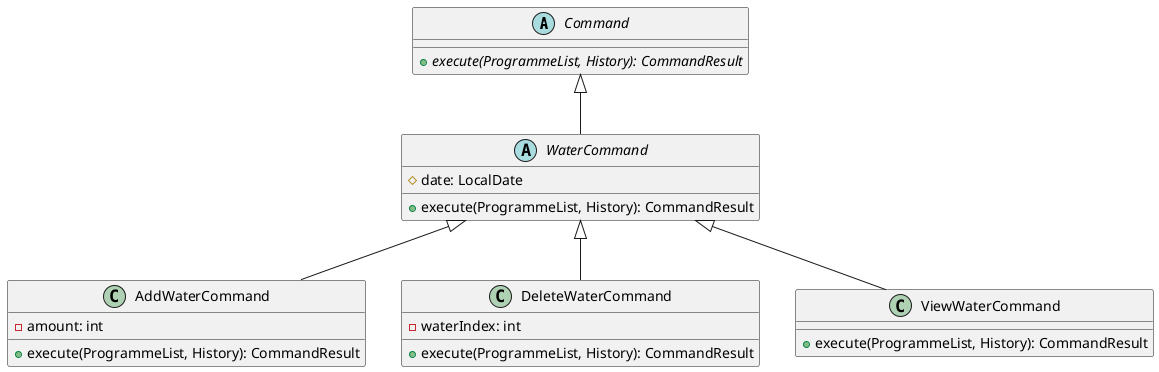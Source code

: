 @startuml
abstract class Command {
    + {abstract} execute(ProgrammeList, History): CommandResult
}

abstract class WaterCommand {
    # date: LocalDate
    + execute(ProgrammeList, History): CommandResult
}

class AddWaterCommand {
    - amount: int
    + execute(ProgrammeList, History): CommandResult
}

class DeleteWaterCommand {
    - waterIndex: int
    + execute(ProgrammeList, History): CommandResult
}

class ViewWaterCommand {
    + execute(ProgrammeList, History): CommandResult
}

Command <|-- WaterCommand
WaterCommand <|-- AddWaterCommand
WaterCommand <|-- DeleteWaterCommand
WaterCommand <|-- ViewWaterCommand

@enduml
